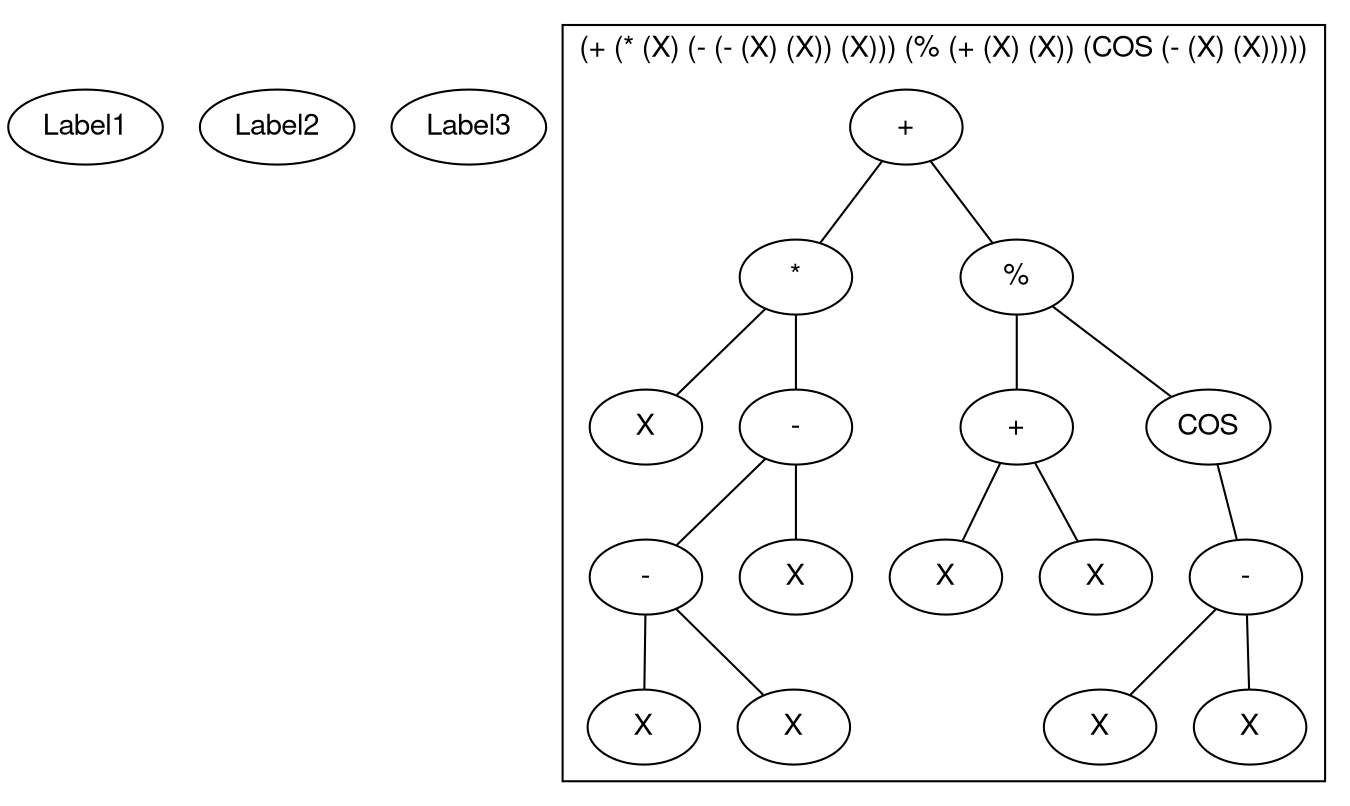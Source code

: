 ##"This is an example from a real-world application, where we were using Genetic Programming to do simple symbolic regression. We needed a good way to visualize the trees that were being created, and it didn't take long to code up some lisp to create a dot file that visualized multiple individuals. The next step was to provide color-coding of key nodes so that we could illustrate crossover and mutation of individuals before-and-after-style. This is a sample dot file from some early debugging." Contributed by Wayne Folta. 

##Command to get the layout: "dot  -Tpng thisfile > thisfile.png"


graph ""
   {
      fontname="Helvetica,Arial,sans-serif"
      node [fontname="Helvetica,Arial,sans-serif"]
      edge [fontname="Helvetica,Arial,sans-serif"]

      Label1[label="Label1",image="figures/0.png"];
      Label2[label="Label2",image="images/Avatar2.png"];
      Label3[label="Label3",image="images/Avatar3.png"];


   subgraph cluster01
   {
   label="(+ (* (X) (- (- (X) (X)) (X))) (% (+ (X) (X)) (COS (- (X) (X)))))"
   n002 ;
   n002 [label="+"] ;
   n002 -- n003 ;
   n003 [label="*"] ;
   n003 -- n004 ;
   n004 [label="X"] ;
   n003 -- n005 ;
   n005 [label="-"] ;
   n005 -- n006 ;
   n006 [label="-"] ;
   n006 -- n007 ;
   n007 [label="X"] ;
   n006 -- n008 ;
   n008 [label="X"] ;
   n005 -- n009 ;
   n009 [label="X"] ;
   n002 -- n010 ;
   n010 [label="%"] ;
   n010 -- n011 ;
   n011 [label="+"] ;
   n011 -- n012 ;
   n012 [label="X"] ;
   n011 -- n013 ;
   n013 [label="X"] ;
   n010 -- n014 ;
   n014 [label="COS"] ;
   n014 -- n015 ;
   n015 [label="-"] ;
   n015 -- n016 ;
   n016 [label="X"] ;
   n015 -- n017 ;
   n017 [label="X"] ;
   }
   }